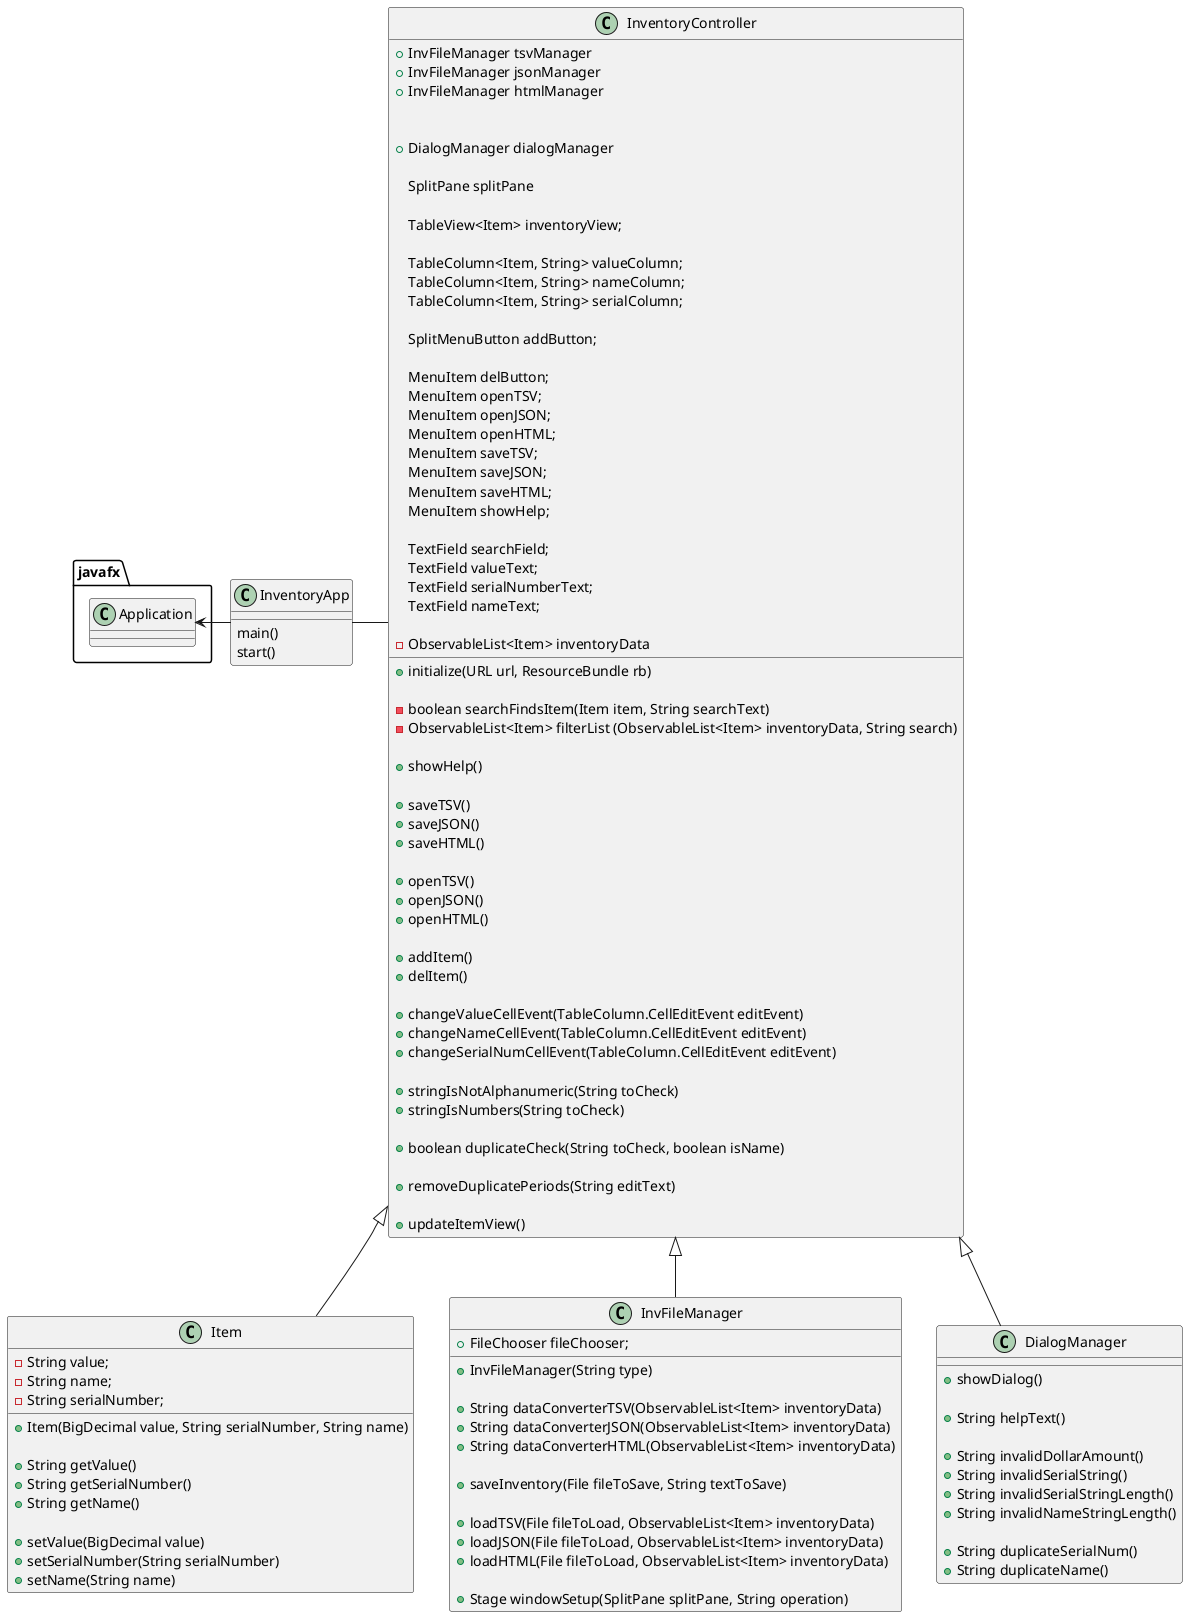 @startuml

javafx.Application <- InventoryApp

InventoryApp - InventoryController

InventoryController <|-- Item
InventoryController <|-- InvFileManager
InventoryController <|-- DialogManager


class InventoryApp{
    main()
    start()
}

class InventoryController{

    +InvFileManager tsvManager
    +InvFileManager jsonManager
    +InvFileManager htmlManager


    +DialogManager dialogManager

    SplitPane splitPane

    TableView<Item> inventoryView;

    TableColumn<Item, String> valueColumn;
    TableColumn<Item, String> nameColumn;
    TableColumn<Item, String> serialColumn;

    SplitMenuButton addButton;

    MenuItem delButton;
    MenuItem openTSV;
    MenuItem openJSON;
    MenuItem openHTML;
    MenuItem saveTSV;
    MenuItem saveJSON;
    MenuItem saveHTML;
    MenuItem showHelp;

    TextField searchField;
    TextField valueText;
    TextField serialNumberText;
    TextField nameText;

    -ObservableList<Item> inventoryData

    +initialize(URL url, ResourceBundle rb)

    -boolean searchFindsItem(Item item, String searchText)
    -ObservableList<Item> filterList (ObservableList<Item> inventoryData, String search)

    +showHelp()

    +saveTSV()
    +saveJSON()
    +saveHTML()

    +openTSV()
    +openJSON()
    +openHTML()

    +addItem()
    +delItem()

    +changeValueCellEvent(TableColumn.CellEditEvent editEvent)
    +changeNameCellEvent(TableColumn.CellEditEvent editEvent)
    +changeSerialNumCellEvent(TableColumn.CellEditEvent editEvent)

    +stringIsNotAlphanumeric(String toCheck)
    +stringIsNumbers(String toCheck)

    +boolean duplicateCheck(String toCheck, boolean isName)

    +removeDuplicatePeriods(String editText)

    +updateItemView()
}

class InvFileManager{

    +FileChooser fileChooser;

    +InvFileManager(String type)

    +String dataConverterTSV(ObservableList<Item> inventoryData)
    +String dataConverterJSON(ObservableList<Item> inventoryData)
    +String dataConverterHTML(ObservableList<Item> inventoryData)

    +saveInventory(File fileToSave, String textToSave)

    +loadTSV(File fileToLoad, ObservableList<Item> inventoryData)
    +loadJSON(File fileToLoad, ObservableList<Item> inventoryData)
    +loadHTML(File fileToLoad, ObservableList<Item> inventoryData)

    +Stage windowSetup(SplitPane splitPane, String operation)
}

class Item{
    -String value;
    -String name;
    -String serialNumber;

    +Item(BigDecimal value, String serialNumber, String name)

    +String getValue()
    +String getSerialNumber()
    +String getName()

    +setValue(BigDecimal value)
    +setSerialNumber(String serialNumber)
    +setName(String name)
}

class DialogManager{
    +showDialog()

    +String helpText()

    +String invalidDollarAmount()
    +String invalidSerialString()
    +String invalidSerialStringLength()
    +String invalidNameStringLength()

    +String duplicateSerialNum()
    +String duplicateName()
}

@enduml